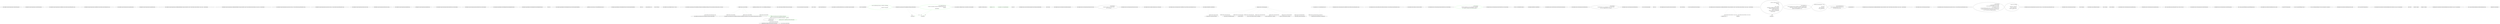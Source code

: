 digraph  {
n0 [cluster="HangFire.Storage.IStorageConnection.CreateWriteTransaction()", label="Entry HangFire.Storage.IStorageConnection.CreateWriteTransaction()", span="8-8"];
n1 [cluster="HangFire.Storage.IStorageConnection.CreateWriteTransaction()", label="Exit HangFire.Storage.IStorageConnection.CreateWriteTransaction()", span="8-8"];
n2 [cluster="HangFire.Storage.IStorageConnection.CreateFetcher(System.Collections.Generic.IEnumerable<string>)", label="Entry HangFire.Storage.IStorageConnection.CreateFetcher(System.Collections.Generic.IEnumerable<string>)", span="9-9"];
n3 [cluster="HangFire.Storage.IStorageConnection.CreateFetcher(System.Collections.Generic.IEnumerable<string>)", label="Exit HangFire.Storage.IStorageConnection.CreateFetcher(System.Collections.Generic.IEnumerable<string>)", span="9-9"];
n4 [cluster="HangFire.Storage.IStorageConnection.AcquireJobLock(string)", label="Entry HangFire.Storage.IStorageConnection.AcquireJobLock(string)", span="11-11"];
n5 [cluster="HangFire.Storage.IStorageConnection.AcquireJobLock(string)", label="Exit HangFire.Storage.IStorageConnection.AcquireJobLock(string)", span="11-11"];
n6 [cluster="HangFire.Storage.IStorageConnection.CreateExpiredJob(HangFire.Storage.InvocationData, string[], System.Collections.Generic.IDictionary<string, string>, System.TimeSpan)", label="Entry HangFire.Storage.IStorageConnection.CreateExpiredJob(HangFire.Storage.InvocationData, string[], System.Collections.Generic.IDictionary<string, string>, System.TimeSpan)", span="17-17"];
n7 [cluster="HangFire.Storage.IStorageConnection.CreateExpiredJob(HangFire.Storage.InvocationData, string[], System.Collections.Generic.IDictionary<string, string>, System.TimeSpan)", label="Exit HangFire.Storage.IStorageConnection.CreateExpiredJob(HangFire.Storage.InvocationData, string[], System.Collections.Generic.IDictionary<string, string>, System.TimeSpan)", span="17-17"];
n8 [cluster="HangFire.Storage.IStorageConnection.AnnounceServer(string, int, System.Collections.Generic.IEnumerable<string>)", label="Entry HangFire.Storage.IStorageConnection.AnnounceServer(string, int, System.Collections.Generic.IEnumerable<string>)", span="23-23"];
n9 [cluster="HangFire.Storage.IStorageConnection.AnnounceServer(string, int, System.Collections.Generic.IEnumerable<string>)", label="Exit HangFire.Storage.IStorageConnection.AnnounceServer(string, int, System.Collections.Generic.IEnumerable<string>)", span="23-23"];
n10 [cluster="HangFire.Storage.IStorageConnection.RemoveServer(string)", label="Entry HangFire.Storage.IStorageConnection.RemoveServer(string)", span="24-24"];
n11 [cluster="HangFire.Storage.IStorageConnection.RemoveServer(string)", label="Exit HangFire.Storage.IStorageConnection.RemoveServer(string)", span="24-24"];
n12 [cluster="HangFire.Storage.IStorageConnection.Heartbeat(string)", label="Entry HangFire.Storage.IStorageConnection.Heartbeat(string)", span="25-25"];
n13 [cluster="HangFire.Storage.IStorageConnection.Heartbeat(string)", label="Exit HangFire.Storage.IStorageConnection.Heartbeat(string)", span="25-25"];
n14 [cluster="HangFire.Storage.IStorageConnection.RemoveTimedOutServers(System.TimeSpan)", label="Entry HangFire.Storage.IStorageConnection.RemoveTimedOutServers(System.TimeSpan)", span="26-26"];
n15 [cluster="HangFire.Storage.IStorageConnection.RemoveTimedOutServers(System.TimeSpan)", label="Exit HangFire.Storage.IStorageConnection.RemoveTimedOutServers(System.TimeSpan)", span="26-26"];
m2_0 [cluster="Hangfire.Sample.Highlighter.Models.HighlighterDbContext.HighlighterDbContext()", file="ServerWatchdog.cs", label="Entry Hangfire.Sample.Highlighter.Models.HighlighterDbContext.HighlighterDbContext()", span="7-7"];
m2_1 [cluster="Hangfire.Sample.Highlighter.Models.HighlighterDbContext.HighlighterDbContext()", file="ServerWatchdog.cs", label="Exit Hangfire.Sample.Highlighter.Models.HighlighterDbContext.HighlighterDbContext()", span="7-7"];
m2_5 [cluster="Unk.>", file="ServerWatchdog.cs", label="Entry Unk.>", span=""];
m2_2 [cluster="Hangfire.Sample.Highlighter.Models.HighlighterDbContext.OnModelCreating(DbModelBuilder)", file="ServerWatchdog.cs", label="Entry Hangfire.Sample.Highlighter.Models.HighlighterDbContext.OnModelCreating(DbModelBuilder)", span="14-14"];
m2_3 [cluster="Hangfire.Sample.Highlighter.Models.HighlighterDbContext.OnModelCreating(DbModelBuilder)", file="ServerWatchdog.cs", label="modelBuilder.Conventions.Remove<PluralizingTableNameConvention>()", span="16-16"];
m2_4 [cluster="Hangfire.Sample.Highlighter.Models.HighlighterDbContext.OnModelCreating(DbModelBuilder)", file="ServerWatchdog.cs", label="Exit Hangfire.Sample.Highlighter.Models.HighlighterDbContext.OnModelCreating(DbModelBuilder)", span="14-14"];
m3_24 [cluster="Unk.>", file="SqlServerFetcher.cs", label="Entry Unk.>", span=""];
m3_6 [cluster="HangFire.SqlServer.SqlServerFetcher.DequeueJob(System.Threading.CancellationToken)", file="SqlServerFetcher.cs", label="string queueName = null", span="28-28"];
m3_29 [cluster="int.ToString()", file="SqlServerFetcher.cs", label="Entry int.ToString()", span="0-0"];
m3_27 [cluster="HangFire.Common.JobHelper.FromJson<T>(string)", file="SqlServerFetcher.cs", label="Entry HangFire.Common.JobHelper.FromJson<T>(string)", span="28-28"];
m3_0 [cluster="HangFire.Common.ExpressionUtil.LambdaExpressionFingerprint.LambdaExpressionFingerprint(System.Linq.Expressions.ExpressionType, System.Type)", file="SqlServerFetcher.cs", label="Entry HangFire.Common.ExpressionUtil.LambdaExpressionFingerprint.LambdaExpressionFingerprint(System.Linq.Expressions.ExpressionType, System.Type)", span="17-17"];
m3_1 [cluster="HangFire.Common.ExpressionUtil.LambdaExpressionFingerprint.LambdaExpressionFingerprint(System.Linq.Expressions.ExpressionType, System.Type)", file="SqlServerFetcher.cs", label="Exit HangFire.Common.ExpressionUtil.LambdaExpressionFingerprint.LambdaExpressionFingerprint(System.Linq.Expressions.ExpressionType, System.Type)", span="17-17"];
m3_2 [cluster="HangFire.Common.ExpressionUtil.LambdaExpressionFingerprint.Equals(object)", file="SqlServerFetcher.cs", label="Entry HangFire.Common.ExpressionUtil.LambdaExpressionFingerprint.Equals(object)", span="24-24"];
m3_3 [cluster="HangFire.Common.ExpressionUtil.LambdaExpressionFingerprint.Equals(object)", file="SqlServerFetcher.cs", label="LambdaExpressionFingerprint other = obj as LambdaExpressionFingerprint", span="26-26"];
m3_26 [cluster="System.Threading.WaitHandle.WaitOne(System.TimeSpan)", file="SqlServerFetcher.cs", label="Entry System.Threading.WaitHandle.WaitOne(System.TimeSpan)", span="0-0"];
m3_25 [cluster="System.TimeSpan.FromSeconds(double)", file="SqlServerFetcher.cs", label="Entry System.TimeSpan.FromSeconds(double)", span="0-0"];
m3_20 [cluster="Unk.Query", file="SqlServerFetcher.cs", label="Entry Unk.Query", span=""];
m3_22 [cluster="DynamicParameters.cstr", file="SqlServerFetcher.cs", label="Entry DynamicParameters.cstr", span=""];
m3_28 [cluster="HangFire.Server.JobPayload.JobPayload(string, string, HangFire.Storage.InvocationData)", file="SqlServerFetcher.cs", label="Entry HangFire.Server.JobPayload.JobPayload(string, string, HangFire.Storage.InvocationData)", span="23-23"];
m3_21 [cluster="Unk.SingleOrDefault", file="SqlServerFetcher.cs", label="Entry Unk.SingleOrDefault", span=""];
m3_4 [cluster="HangFire.Common.ExpressionUtil.LambdaExpressionFingerprint.Equals(object)", file="SqlServerFetcher.cs", label="return (other != null)\r\n                   && this.Equals(other);", span="27-28"];
m3_18 [cluster="HangFire.SqlServer.SqlServerFetcher.DequeueJob(System.Threading.CancellationToken)", color=green, community=0, file="SqlServerFetcher.cs", label="return new JobPayload(job.Id.ToString(), queueName, invocationData)\r\n            {\r\n                Arguments = job.Arguments\r\n            };", prediction=0, span="71-74"];
m3_5 [cluster="HangFire.Common.ExpressionUtil.LambdaExpressionFingerprint.Equals(object)", file="SqlServerFetcher.cs", label="Exit HangFire.Common.ExpressionUtil.LambdaExpressionFingerprint.Equals(object)", span="24-24"];
m3_17 [cluster="HangFire.SqlServer.SqlServerFetcher.DequeueJob(System.Threading.CancellationToken)", file="SqlServerFetcher.cs", label="var invocationData = JobHelper.FromJson<InvocationData>(job.InvocationData)", span="69-69"];
m3_12 [cluster="HangFire.SqlServer.SqlServerFetcher.DequeueJob(System.Threading.CancellationToken)", file="SqlServerFetcher.cs", label="queueName = idAndQueue.Queue", span="57-57"];
m3_11 [cluster="HangFire.SqlServer.SqlServerFetcher.DequeueJob(System.Threading.CancellationToken)", color=green, community=0, file="SqlServerFetcher.cs", label="job = _connection.Query<Job>(\r\n                        @''select Id, InvocationData, Arguments from HangFire.Job where Id = @id'',\r\n                        parameters)\r\n                        .SingleOrDefault()", prediction=1, span="52-55"];
m3_7 [cluster="HangFire.SqlServer.SqlServerFetcher.DequeueJob(System.Threading.CancellationToken)", color=green, community=0, file="SqlServerFetcher.cs", label="HangFire.Common.ExpressionUtil.LambdaExpressionFingerprint", prediction=2, span=""];
m3_8 [cluster="HangFire.SqlServer.SqlServerFetcher.DequeueJob(System.Threading.CancellationToken)", color=green, community=0, file="SqlServerFetcher.cs", label="idAndQueue != null", prediction=3, span="42-42"];
m3_10 [cluster="HangFire.SqlServer.SqlServerFetcher.DequeueJob(System.Threading.CancellationToken)", color=green, community=0, file="SqlServerFetcher.cs", label="parameters.Add(''@id'', idAndQueue.JobId, dbType: DbType.Int32)", prediction=2, span="50-50"];
m3_9 [cluster="HangFire.SqlServer.SqlServerFetcher.DequeueJob(System.Threading.CancellationToken)", color=green, community=0, file="SqlServerFetcher.cs", label="var parameters = new DynamicParameters()", prediction=5, span="49-49"];
m3_13 [cluster="HangFire.SqlServer.SqlServerFetcher.DequeueJob(System.Threading.CancellationToken)", file="SqlServerFetcher.cs", label="job == null", span="60-60"];
m3_16 [cluster="HangFire.SqlServer.SqlServerFetcher.DequeueJob(System.Threading.CancellationToken)", file="SqlServerFetcher.cs", label="job == null", span="67-67"];
m3_15 [cluster="HangFire.SqlServer.SqlServerFetcher.DequeueJob(System.Threading.CancellationToken)", file="SqlServerFetcher.cs", label="return null;", span="64-64"];
m3_14 [cluster="HangFire.SqlServer.SqlServerFetcher.DequeueJob(System.Threading.CancellationToken)", file="SqlServerFetcher.cs", label="cancellationToken.WaitHandle.WaitOne(TimeSpan.FromSeconds(5))", span="62-62"];
m3_19 [cluster="HangFire.SqlServer.SqlServerFetcher.DequeueJob(System.Threading.CancellationToken)", file="SqlServerFetcher.cs", label="Exit HangFire.SqlServer.SqlServerFetcher.DequeueJob(System.Threading.CancellationToken)", span="25-25"];
m3_23 [cluster="Unk.Add", file="SqlServerFetcher.cs", label="Entry Unk.Add", span=""];
m3_30 [file="SqlServerFetcher.cs", label="HangFire.SqlServer.SqlServerFetcher", span=""];
m5_6 [cluster="HangFire.SqlServer.SqlStoredJobs.SqlStoredJobs(SqlConnection)", file="SqlStorageConnection.cs", label="Entry HangFire.SqlServer.SqlStoredJobs.SqlStoredJobs(SqlConnection)", span="15-15"];
m5_48 [cluster="HangFire.SqlServer.SqlStorageConnection.RemoveServer(string)", file="SqlStorageConnection.cs", label="Entry HangFire.SqlServer.SqlStorageConnection.RemoveServer(string)", span="112-112"];
m5_49 [cluster="HangFire.SqlServer.SqlStorageConnection.RemoveServer(string)", file="SqlStorageConnection.cs", label="_connection.Execute(\r\n                @''delete from HangFire.Server where Id = @id'',\r\n                new { id = serverId })", span="114-116"];
m5_50 [cluster="HangFire.SqlServer.SqlStorageConnection.RemoveServer(string)", file="SqlStorageConnection.cs", label="Exit HangFire.SqlServer.SqlStorageConnection.RemoveServer(string)", span="112-112"];
m5_23 [cluster="HangFire.SqlServer.SqlJobLock.SqlJobLock(string, SqlConnection)", file="SqlStorageConnection.cs", label="Entry HangFire.SqlServer.SqlJobLock.SqlJobLock(string, SqlConnection)", span="28-28"];
m5_16 [cluster="HangFire.SqlServer.SqlStorageConnection.CreateFetcher(System.Collections.Generic.IEnumerable<string>)", file="SqlStorageConnection.cs", label="Entry HangFire.SqlServer.SqlStorageConnection.CreateFetcher(System.Collections.Generic.IEnumerable<string>)", span="34-34"];
m5_17 [cluster="HangFire.SqlServer.SqlStorageConnection.CreateFetcher(System.Collections.Generic.IEnumerable<string>)", file="SqlStorageConnection.cs", label="return new SqlServerFetcher(_connection, queueNames);", span="36-36"];
m5_18 [cluster="HangFire.SqlServer.SqlStorageConnection.CreateFetcher(System.Collections.Generic.IEnumerable<string>)", file="SqlStorageConnection.cs", label="Exit HangFire.SqlServer.SqlStorageConnection.CreateFetcher(System.Collections.Generic.IEnumerable<string>)", span="34-34"];
m5_19 [cluster="HangFire.SqlServer.SqlServerFetcher.SqlServerFetcher(SqlConnection, System.Collections.Generic.IEnumerable<string>)", file="SqlStorageConnection.cs", label="Entry HangFire.SqlServer.SqlServerFetcher.SqlServerFetcher(SqlConnection, System.Collections.Generic.IEnumerable<string>)", span="19-19"];
m5_46 [cluster="HangFire.SqlServer.Entities.ServerData.ServerData()", file="SqlStorageConnection.cs", label="Entry HangFire.SqlServer.Entities.ServerData.ServerData()", span="4-4"];
m5_54 [cluster="HangFire.SqlServer.SqlStorageConnection.RemoveTimedOutServers(System.TimeSpan)", file="SqlStorageConnection.cs", label="Entry HangFire.SqlServer.SqlStorageConnection.RemoveTimedOutServers(System.TimeSpan)", span="126-126"];
m5_55 [cluster="HangFire.SqlServer.SqlStorageConnection.RemoveTimedOutServers(System.TimeSpan)", color=green, community=1, file="SqlStorageConnection.cs", label="_connection.Execute(\r\n                @''delete from HangFire.Server where LastHeartbeat < @timeOutAt'',\r\n                new { timeOutAt = DateTime.UtcNow.Add(timeOut.Negate()) })", prediction=6, span="128-130"];
m5_56 [cluster="HangFire.SqlServer.SqlStorageConnection.RemoveTimedOutServers(System.TimeSpan)", file="SqlStorageConnection.cs", label="Exit HangFire.SqlServer.SqlStorageConnection.RemoveTimedOutServers(System.TimeSpan)", span="126-126"];
m5_0 [cluster="Hangfire.GlobalJobFilters.GlobalJobFilters()", file="SqlStorageConnection.cs", label="Entry Hangfire.GlobalJobFilters.GlobalJobFilters()", span="25-25"];
m5_1 [cluster="Hangfire.GlobalJobFilters.GlobalJobFilters()", file="SqlStorageConnection.cs", label="Filters = new GlobalJobFilterCollection()", span="27-27"];
m5_2 [cluster="Hangfire.GlobalJobFilters.GlobalJobFilters()", file="SqlStorageConnection.cs", label="Filters.Add(new CaptureCultureAttribute())", span="28-28"];
m5_3 [cluster="Hangfire.GlobalJobFilters.GlobalJobFilters()", file="SqlStorageConnection.cs", label="Filters.Add(new AutomaticRetryAttribute())", span="29-29"];
m5_4 [cluster="Hangfire.GlobalJobFilters.GlobalJobFilters()", file="SqlStorageConnection.cs", label="Filters.Add(new StatisticsHistoryAttribute())", span="30-30"];
m5_5 [cluster="Hangfire.GlobalJobFilters.GlobalJobFilters()", file="SqlStorageConnection.cs", label="Exit Hangfire.GlobalJobFilters.GlobalJobFilters()", span="25-25"];
m5_15 [cluster="HangFire.SqlServer.SqlWriteTransaction.SqlWriteTransaction(SqlConnection)", file="SqlStorageConnection.cs", label="Entry HangFire.SqlServer.SqlWriteTransaction.SqlWriteTransaction(SqlConnection)", span="19-19"];
m5_51 [cluster="HangFire.SqlServer.SqlStorageConnection.Heartbeat(string)", file="SqlStorageConnection.cs", label="Entry HangFire.SqlServer.SqlStorageConnection.Heartbeat(string)", span="119-119"];
m5_52 [cluster="HangFire.SqlServer.SqlStorageConnection.Heartbeat(string)", file="SqlStorageConnection.cs", label="_connection.Execute(\r\n                @''update HangFire.Server set LastHeartbeat = @now where Id = @id'',\r\n                new { now = DateTime.UtcNow, id = serverId })", span="121-123"];
m5_53 [cluster="HangFire.SqlServer.SqlStorageConnection.Heartbeat(string)", file="SqlStorageConnection.cs", label="Exit HangFire.SqlServer.SqlStorageConnection.Heartbeat(string)", span="119-119"];
m5_57 [cluster="System.TimeSpan.Negate()", file="SqlStorageConnection.cs", label="Entry System.TimeSpan.Negate()", span="0-0"];
m5_38 [cluster="Unk.>", file="SqlStorageConnection.cs", label="Entry Unk.>", span=""];
m5_7 [cluster="Hangfire.CaptureCultureAttribute.CaptureCultureAttribute()", file="SqlStorageConnection.cs", label="Entry Hangfire.CaptureCultureAttribute.CaptureCultureAttribute()", span="25-25"];
m5_9 [cluster="HangFire.SqlServer.SqlStorageConnection.Dispose()", file="SqlStorageConnection.cs", label="_connection.Dispose()", span="26-26"];
m5_40 [cluster="Unk.ToString", file="SqlStorageConnection.cs", label="Entry Unk.ToString", span=""];
m5_37 [cluster="System.DateTime.Add(System.TimeSpan)", file="SqlStorageConnection.cs", label="Entry System.DateTime.Add(System.TimeSpan)", span="0-0"];
m5_24 [cluster="HangFire.SqlServer.SqlStorageConnection.CreateExpiredJob(HangFire.Storage.InvocationData, string[], System.Collections.Generic.IDictionary<string, string>, System.TimeSpan)", file="SqlStorageConnection.cs", label="Entry HangFire.SqlServer.SqlStorageConnection.CreateExpiredJob(HangFire.Storage.InvocationData, string[], System.Collections.Generic.IDictionary<string, string>, System.TimeSpan)", span="48-48"];
m5_26 [cluster="HangFire.SqlServer.SqlStorageConnection.CreateExpiredJob(HangFire.Storage.InvocationData, string[], System.Collections.Generic.IDictionary<string, string>, System.TimeSpan)", file="SqlStorageConnection.cs", label="var jobId = _connection.Query<int>(\r\n                createJobSql,\r\n                new\r\n                {\r\n                    state = ''Created'',\r\n                    invocationData = JobHelper.ToJson(invocationData),\r\n                    arguments = JobHelper.ToJson(arguments),\r\n                    createdAt = DateTime.UtcNow,\r\n                    expireAt = DateTime.UtcNow.Add(expireIn)\r\n                }).Single().ToString()", span="59-68"];
m5_33 [cluster="HangFire.SqlServer.SqlStorageConnection.CreateExpiredJob(HangFire.Storage.InvocationData, string[], System.Collections.Generic.IDictionary<string, string>, System.TimeSpan)", file="SqlStorageConnection.cs", label="_connection.Execute(insertParameterSql, parameterArray)", span="88-88"];
m5_25 [cluster="HangFire.SqlServer.SqlStorageConnection.CreateExpiredJob(HangFire.Storage.InvocationData, string[], System.Collections.Generic.IDictionary<string, string>, System.TimeSpan)", file="SqlStorageConnection.cs", label="string createJobSql = @''\r\ninsert into HangFire.Job (State, InvocationData, Arguments, CreatedAt, ExpireAt)\r\nvalues (@state, @invocationData, @arguments, @createdAt, @expireAt);\r\nSELECT CAST(SCOPE_IDENTITY() as int)''", span="54-57"];
m5_27 [cluster="HangFire.SqlServer.SqlStorageConnection.CreateExpiredJob(HangFire.Storage.InvocationData, string[], System.Collections.Generic.IDictionary<string, string>, System.TimeSpan)", file="SqlStorageConnection.cs", label="parameters.Count > 0", span="70-70"];
m5_31 [cluster="HangFire.SqlServer.SqlStorageConnection.CreateExpiredJob(HangFire.Storage.InvocationData, string[], System.Collections.Generic.IDictionary<string, string>, System.TimeSpan)", file="SqlStorageConnection.cs", label="parameterArray[parameterIndex++] = new\r\n                    {\r\n                        jobId = jobId,\r\n                        name = parameter.Key,\r\n                        value = parameter.Value\r\n                    }", span="76-81"];
m5_34 [cluster="HangFire.SqlServer.SqlStorageConnection.CreateExpiredJob(HangFire.Storage.InvocationData, string[], System.Collections.Generic.IDictionary<string, string>, System.TimeSpan)", file="SqlStorageConnection.cs", label="return jobId;", span="91-91"];
m5_28 [cluster="HangFire.SqlServer.SqlStorageConnection.CreateExpiredJob(HangFire.Storage.InvocationData, string[], System.Collections.Generic.IDictionary<string, string>, System.TimeSpan)", file="SqlStorageConnection.cs", label="var parameterArray = new object[parameters.Count]", span="72-72"];
m5_32 [cluster="HangFire.SqlServer.SqlStorageConnection.CreateExpiredJob(HangFire.Storage.InvocationData, string[], System.Collections.Generic.IDictionary<string, string>, System.TimeSpan)", file="SqlStorageConnection.cs", label="string insertParameterSql = @''\r\ninsert into HangFire.JobParameter (JobId, Name, Value)\r\nvalues (@jobId, @name, @value)''", span="84-86"];
m5_30 [cluster="HangFire.SqlServer.SqlStorageConnection.CreateExpiredJob(HangFire.Storage.InvocationData, string[], System.Collections.Generic.IDictionary<string, string>, System.TimeSpan)", file="SqlStorageConnection.cs", label=parameters, span="74-74"];
m5_29 [cluster="HangFire.SqlServer.SqlStorageConnection.CreateExpiredJob(HangFire.Storage.InvocationData, string[], System.Collections.Generic.IDictionary<string, string>, System.TimeSpan)", file="SqlStorageConnection.cs", label="int parameterIndex = 0", span="73-73"];
m5_35 [cluster="HangFire.SqlServer.SqlStorageConnection.CreateExpiredJob(HangFire.Storage.InvocationData, string[], System.Collections.Generic.IDictionary<string, string>, System.TimeSpan)", file="SqlStorageConnection.cs", label="Exit HangFire.SqlServer.SqlStorageConnection.CreateExpiredJob(HangFire.Storage.InvocationData, string[], System.Collections.Generic.IDictionary<string, string>, System.TimeSpan)", span="48-48"];
m5_8 [cluster="HangFire.SqlServer.SqlStorageConnection.Dispose()", file="SqlStorageConnection.cs", label="Entry HangFire.SqlServer.SqlStorageConnection.Dispose()", span="24-24"];
m5_42 [cluster="HangFire.SqlServer.SqlStorageConnection.AnnounceServer(string, int, System.Collections.Generic.IEnumerable<string>)", file="SqlStorageConnection.cs", label="Entry HangFire.SqlServer.SqlStorageConnection.AnnounceServer(string, int, System.Collections.Generic.IEnumerable<string>)", span="94-94"];
m5_44 [cluster="HangFire.SqlServer.SqlStorageConnection.AnnounceServer(string, int, System.Collections.Generic.IEnumerable<string>)", file="SqlStorageConnection.cs", label="_connection.Execute(\r\n                @''merge HangFire.Server as Target ''\r\n                + @''using (VALUES (@id, @data)) as Source (Id, Data) ''\r\n                + @''on Target.Id = Source.Id ''\r\n                + @''when matched then update set Data = Source.Data, LastHeartbeat = null ''\r\n                + @''when not matched then insert (Id, Data) values (Source.Id, Source.Data);'',\r\n                new { id = serverId, data = JobHelper.ToJson(data) })", span="103-109"];
m5_43 [cluster="HangFire.SqlServer.SqlStorageConnection.AnnounceServer(string, int, System.Collections.Generic.IEnumerable<string>)", file="SqlStorageConnection.cs", label="var data = new ServerData\r\n            {\r\n                WorkerCount = workerCount,\r\n                Queues = queues.ToArray(),\r\n                StartedAt = DateTime.UtcNow,\r\n            }", span="96-101"];
m5_45 [cluster="HangFire.SqlServer.SqlStorageConnection.AnnounceServer(string, int, System.Collections.Generic.IEnumerable<string>)", file="SqlStorageConnection.cs", label="Exit HangFire.SqlServer.SqlStorageConnection.AnnounceServer(string, int, System.Collections.Generic.IEnumerable<string>)", span="94-94"];
m5_10 [cluster="HangFire.SqlServer.SqlStorageConnection.Dispose()", file="SqlStorageConnection.cs", label="Exit HangFire.SqlServer.SqlStorageConnection.Dispose()", span="24-24"];
m5_11 [cluster="Unk.Dispose", file="SqlStorageConnection.cs", label="Entry Unk.Dispose", span=""];
m5_36 [cluster="HangFire.Common.JobHelper.ToJson(object)", file="SqlStorageConnection.cs", label="Entry HangFire.Common.JobHelper.ToJson(object)", span="23-23"];
m5_39 [cluster="Unk.Single", file="SqlStorageConnection.cs", label="Entry Unk.Single", span=""];
m5_41 [cluster="Unk.Execute", file="SqlStorageConnection.cs", label="Entry Unk.Execute", span=""];
m5_20 [cluster="HangFire.SqlServer.SqlStorageConnection.AcquireJobLock(string)", file="SqlStorageConnection.cs", label="Entry HangFire.SqlServer.SqlStorageConnection.AcquireJobLock(string)", span="39-39"];
m5_21 [cluster="HangFire.SqlServer.SqlStorageConnection.AcquireJobLock(string)", file="SqlStorageConnection.cs", label="return new SqlJobLock(jobId, _connection);", span="41-41"];
m5_22 [cluster="HangFire.SqlServer.SqlStorageConnection.AcquireJobLock(string)", file="SqlStorageConnection.cs", label="Exit HangFire.SqlServer.SqlStorageConnection.AcquireJobLock(string)", span="39-39"];
m5_47 [cluster="System.Collections.Generic.IEnumerable<TSource>.ToArray<TSource>()", file="SqlStorageConnection.cs", label="Entry System.Collections.Generic.IEnumerable<TSource>.ToArray<TSource>()", span="0-0"];
m5_12 [cluster="HangFire.SqlServer.SqlStorageConnection.CreateWriteTransaction()", file="SqlStorageConnection.cs", label="Entry HangFire.SqlServer.SqlStorageConnection.CreateWriteTransaction()", span="29-29"];
m5_13 [cluster="HangFire.SqlServer.SqlStorageConnection.CreateWriteTransaction()", file="SqlStorageConnection.cs", label="return new SqlWriteTransaction(_connection);", span="31-31"];
m5_14 [cluster="HangFire.SqlServer.SqlStorageConnection.CreateWriteTransaction()", file="SqlStorageConnection.cs", label="Exit HangFire.SqlServer.SqlStorageConnection.CreateWriteTransaction()", span="29-29"];
m5_58 [file="SqlStorageConnection.cs", label="HangFire.SqlServer.SqlStorageConnection", span=""];
m6_11 [cluster="System.ArgumentNullException.ArgumentNullException(string)", file="SqlWriteTransaction.cs", label="Entry System.ArgumentNullException.ArgumentNullException(string)", span="0-0"];
m6_5 [cluster="Hangfire.Client.CreatedContext.SetJobParameter(string, object)", file="SqlWriteTransaction.cs", label="Entry Hangfire.Client.CreatedContext.SetJobParameter(string, object)", span="70-70"];
m6_6 [cluster="Hangfire.Client.CreatedContext.SetJobParameter(string, object)", file="SqlWriteTransaction.cs", label="String.IsNullOrWhiteSpace(name)", span="72-72"];
m6_7 [cluster="Hangfire.Client.CreatedContext.SetJobParameter(string, object)", file="SqlWriteTransaction.cs", label="throw new ArgumentNullException(''name'');", span="72-72"];
m6_8 [cluster="Hangfire.Client.CreatedContext.SetJobParameter(string, object)", file="SqlWriteTransaction.cs", label="throw new InvalidOperationException(''Could not set parameter for a created job.'');", span="74-74"];
m6_9 [cluster="Hangfire.Client.CreatedContext.SetJobParameter(string, object)", file="SqlWriteTransaction.cs", label="Exit Hangfire.Client.CreatedContext.SetJobParameter(string, object)", span="70-70"];
m6_10 [cluster="string.IsNullOrWhiteSpace(string)", file="SqlWriteTransaction.cs", label="Entry string.IsNullOrWhiteSpace(string)", span="0-0"];
m6_0 [cluster="Hangfire.Client.CreatedContext.CreatedContext(Hangfire.Client.CreateContext, string, bool, System.Exception)", file="SqlWriteTransaction.cs", label="Entry Hangfire.Client.CreatedContext.CreatedContext(Hangfire.Client.CreateContext, string, bool, System.Exception)", span="29-29"];
m6_1 [cluster="Hangfire.Client.CreatedContext.CreatedContext(Hangfire.Client.CreateContext, string, bool, System.Exception)", file="SqlWriteTransaction.cs", label="JobId = jobId", span="36-36"];
m6_2 [cluster="Hangfire.Client.CreatedContext.CreatedContext(Hangfire.Client.CreateContext, string, bool, System.Exception)", file="SqlWriteTransaction.cs", label="Canceled = canceled", span="37-37"];
m6_3 [cluster="Hangfire.Client.CreatedContext.CreatedContext(Hangfire.Client.CreateContext, string, bool, System.Exception)", file="SqlWriteTransaction.cs", label="Exception = exception", span="38-38"];
m6_4 [cluster="Hangfire.Client.CreatedContext.CreatedContext(Hangfire.Client.CreateContext, string, bool, System.Exception)", file="SqlWriteTransaction.cs", label="Exit Hangfire.Client.CreatedContext.CreatedContext(Hangfire.Client.CreateContext, string, bool, System.Exception)", span="29-29"];
m6_12 [cluster="System.InvalidOperationException.InvalidOperationException(string)", file="SqlWriteTransaction.cs", label="Entry System.InvalidOperationException.InvalidOperationException(string)", span="0-0"];
m6_13 [file="SqlWriteTransaction.cs", label="Hangfire.Client.CreatedContext", span=""];
m3_0 -> m3_2  [color=darkseagreen4, key=1, label="System.Collections.Generic.IEnumerable<string>", style=dashed];
m3_4 -> m3_14  [color=darkseagreen4, key=1, label="System.Threading.CancellationToken", style=dashed];
m3_5 -> m3_13  [color=darkseagreen4, key=1, label=job, style=dashed];
m3_5 -> m3_16  [color=darkseagreen4, key=1, label=job, style=dashed];
m3_11 -> m3_13  [color=green, key=1, label=job, style=dashed];
m3_11 -> m3_16  [color=green, key=1, label=job, style=dashed];
m3_7 -> m3_10  [color=green, key=1, label=idAndQueue, style=dashed];
m3_7 -> m3_4  [color=darkseagreen4, key=1, label="HangFire.Common.ExpressionUtil.LambdaExpressionFingerprint", style=dashed];
m3_14 -> m3_14  [color=darkseagreen4, key=1, label="System.Threading.CancellationToken", style=dashed];
m3_30 -> m3_7  [color=green, key=1, label="HangFire.SqlServer.SqlServerFetcher", style=dashed];
m3_30 -> m3_1  [color=darkseagreen4, key=1, label="HangFire.SqlServer.SqlServerFetcher", style=dashed];
m3_30 -> m3_2  [color=darkseagreen4, key=1, label="HangFire.SqlServer.SqlServerFetcher", style=dashed];
m5_0 -> m5_4  [color=darkseagreen4, key=1, label="HangFire.SqlServer.SqlServerStorage", style=dashed];
m5_24 -> m5_27  [color=darkseagreen4, key=1, label="System.Collections.Generic.IDictionary<string, string>", style=dashed];
m5_24 -> m5_30  [color=darkseagreen4, key=1, label="System.Collections.Generic.IDictionary<string, string>", style=dashed];
m5_26 -> m5_34  [color=darkseagreen4, key=1, label=jobId, style=dashed];
m5_28 -> m5_33  [color=darkseagreen4, key=1, label=parameterArray, style=dashed];
m5_58 -> m5_2  [color=darkseagreen4, key=1, label="HangFire.SqlServer.SqlStorageConnection", style=dashed];
m5_58 -> m5_3  [color=darkseagreen4, key=1, label="HangFire.SqlServer.SqlStorageConnection", style=dashed];
m5_58 -> m5_4  [color=darkseagreen4, key=1, label="HangFire.SqlServer.SqlStorageConnection", style=dashed];
m5_58 -> m5_9  [color=darkseagreen4, key=1, label="HangFire.SqlServer.SqlStorageConnection", style=dashed];
m5_58 -> m5_13  [color=darkseagreen4, key=1, label="HangFire.SqlServer.SqlStorageConnection", style=dashed];
m5_58 -> m5_17  [color=darkseagreen4, key=1, label="HangFire.SqlServer.SqlStorageConnection", style=dashed];
m5_58 -> m5_21  [color=darkseagreen4, key=1, label="HangFire.SqlServer.SqlStorageConnection", style=dashed];
m5_58 -> m5_33  [color=darkseagreen4, key=1, label="HangFire.SqlServer.SqlStorageConnection", style=dashed];
}
